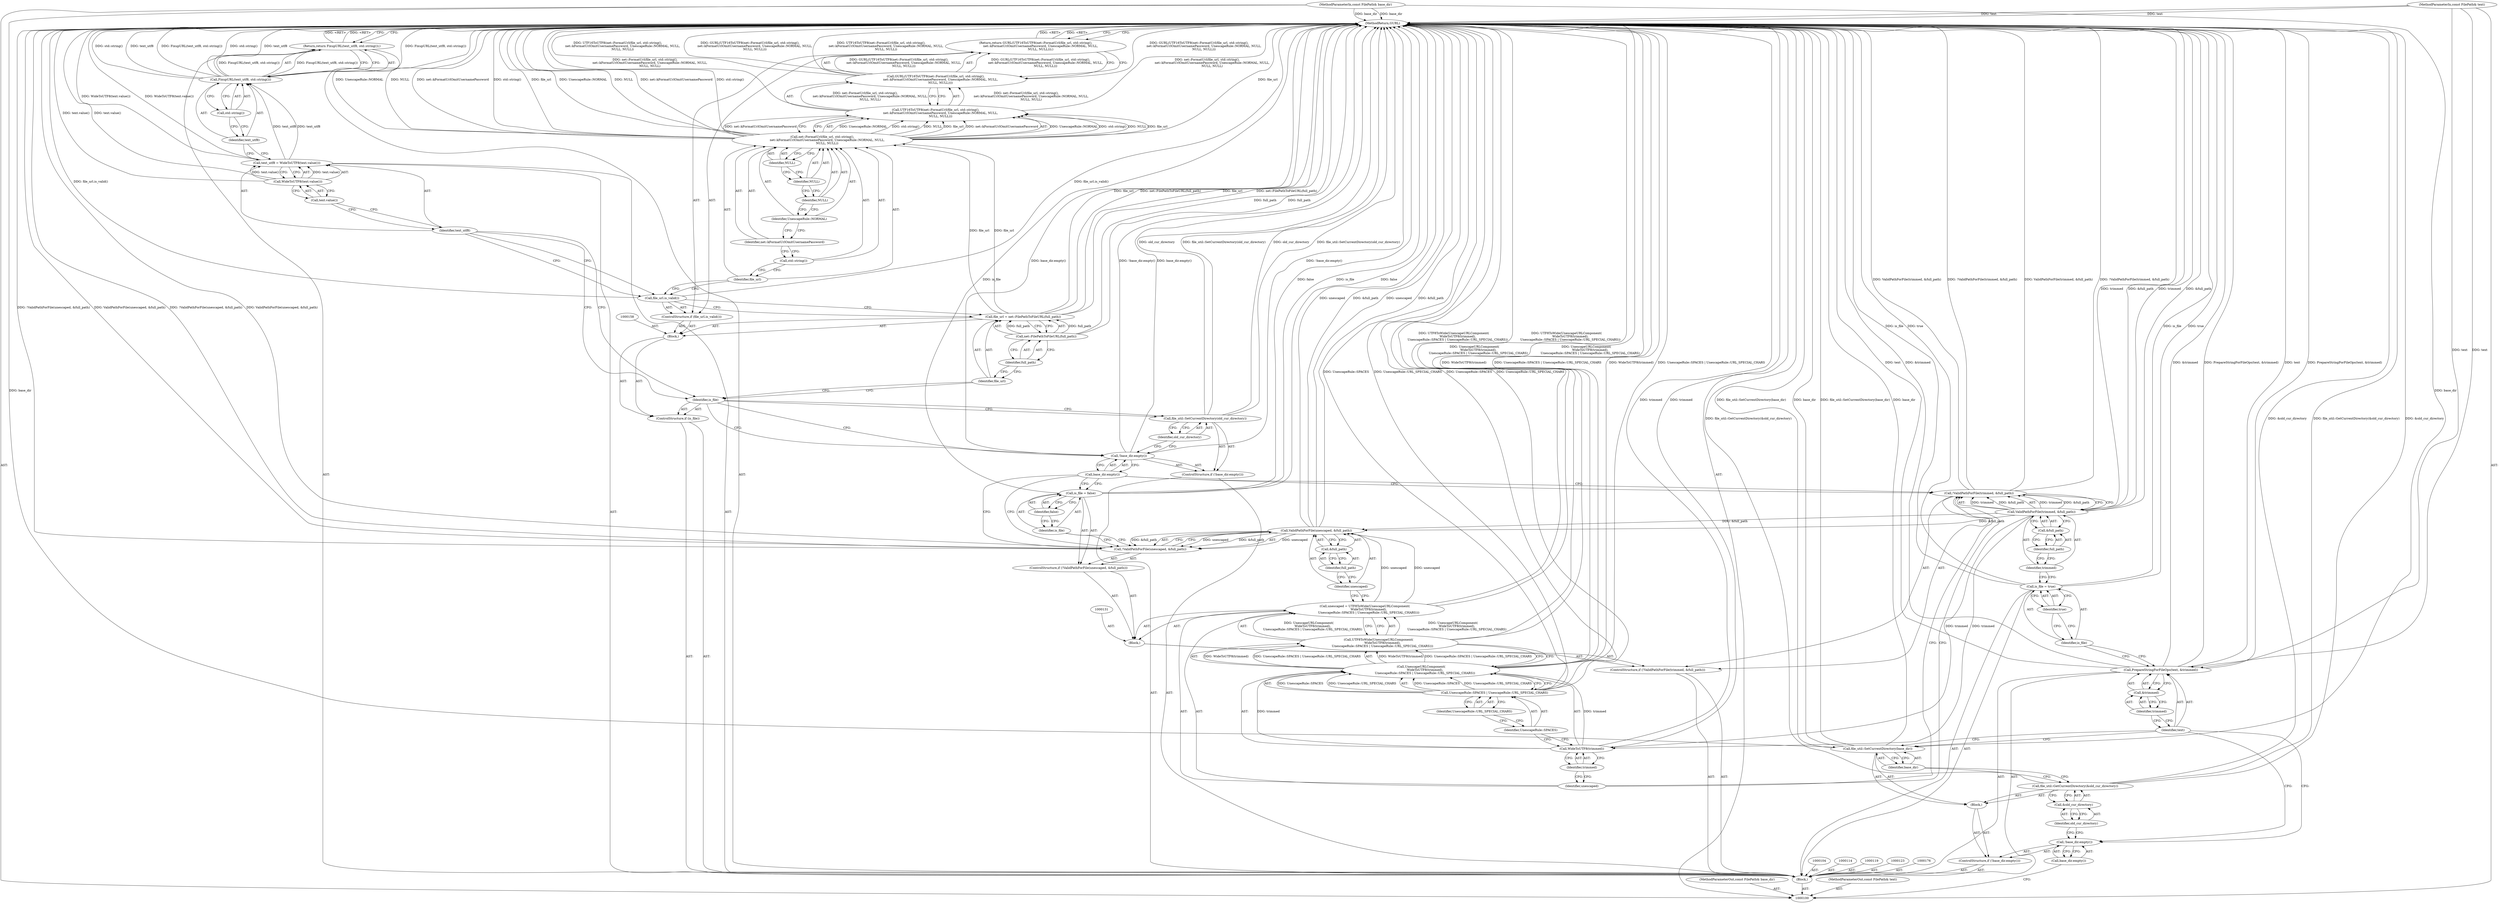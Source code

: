 digraph "1_Chrome_a64c3cf0ab6da24a9a010a45ebe4794422d40c71" {
"1000185" [label="(MethodReturn,GURL)"];
"1000101" [label="(MethodParameterIn,const FilePath& base_dir)"];
"1000284" [label="(MethodParameterOut,const FilePath& base_dir)"];
"1000116" [label="(Identifier,text)"];
"1000115" [label="(Call,PrepareStringForFileOps(text, &trimmed))"];
"1000117" [label="(Call,&trimmed)"];
"1000118" [label="(Identifier,trimmed)"];
"1000122" [label="(Identifier,true)"];
"1000120" [label="(Call,is_file = true)"];
"1000121" [label="(Identifier,is_file)"];
"1000124" [label="(ControlStructure,if (!ValidPathForFile(trimmed, &full_path)))"];
"1000127" [label="(Identifier,trimmed)"];
"1000128" [label="(Call,&full_path)"];
"1000129" [label="(Identifier,full_path)"];
"1000125" [label="(Call,!ValidPathForFile(trimmed, &full_path))"];
"1000126" [label="(Call,ValidPathForFile(trimmed, &full_path))"];
"1000132" [label="(Call,unescaped = UTF8ToWide(UnescapeURLComponent(\n        WideToUTF8(trimmed),\n        UnescapeRule::SPACES | UnescapeRule::URL_SPECIAL_CHARS)))"];
"1000133" [label="(Identifier,unescaped)"];
"1000134" [label="(Call,UTF8ToWide(UnescapeURLComponent(\n        WideToUTF8(trimmed),\n        UnescapeRule::SPACES | UnescapeRule::URL_SPECIAL_CHARS)))"];
"1000130" [label="(Block,)"];
"1000135" [label="(Call,UnescapeURLComponent(\n        WideToUTF8(trimmed),\n        UnescapeRule::SPACES | UnescapeRule::URL_SPECIAL_CHARS))"];
"1000137" [label="(Identifier,trimmed)"];
"1000136" [label="(Call,WideToUTF8(trimmed))"];
"1000140" [label="(Identifier,UnescapeRule::URL_SPECIAL_CHARS)"];
"1000138" [label="(Call,UnescapeRule::SPACES | UnescapeRule::URL_SPECIAL_CHARS)"];
"1000139" [label="(Identifier,UnescapeRule::SPACES)"];
"1000102" [label="(MethodParameterIn,const FilePath& text)"];
"1000285" [label="(MethodParameterOut,const FilePath& text)"];
"1000103" [label="(Block,)"];
"1000144" [label="(Identifier,unescaped)"];
"1000145" [label="(Call,&full_path)"];
"1000146" [label="(Identifier,full_path)"];
"1000141" [label="(ControlStructure,if (!ValidPathForFile(unescaped, &full_path)))"];
"1000142" [label="(Call,!ValidPathForFile(unescaped, &full_path))"];
"1000143" [label="(Call,ValidPathForFile(unescaped, &full_path))"];
"1000149" [label="(Identifier,false)"];
"1000147" [label="(Call,is_file = false)"];
"1000148" [label="(Identifier,is_file)"];
"1000150" [label="(ControlStructure,if (!base_dir.empty()))"];
"1000151" [label="(Call,!base_dir.empty())"];
"1000152" [label="(Call,base_dir.empty())"];
"1000154" [label="(Identifier,old_cur_directory)"];
"1000153" [label="(Call,file_util::SetCurrentDirectory(old_cur_directory))"];
"1000155" [label="(ControlStructure,if (is_file))"];
"1000156" [label="(Identifier,is_file)"];
"1000161" [label="(Call,net::FilePathToFileURL(full_path))"];
"1000157" [label="(Block,)"];
"1000162" [label="(Identifier,full_path)"];
"1000159" [label="(Call,file_url = net::FilePathToFileURL(full_path))"];
"1000160" [label="(Identifier,file_url)"];
"1000163" [label="(ControlStructure,if (file_url.is_valid()))"];
"1000164" [label="(Call,file_url.is_valid())"];
"1000166" [label="(Call,GURL(UTF16ToUTF8(net::FormatUrl(file_url, std::string(),\n          net::kFormatUrlOmitUsernamePassword, UnescapeRule::NORMAL, NULL,\n          NULL, NULL))))"];
"1000167" [label="(Call,UTF16ToUTF8(net::FormatUrl(file_url, std::string(),\n          net::kFormatUrlOmitUsernamePassword, UnescapeRule::NORMAL, NULL,\n          NULL, NULL)))"];
"1000168" [label="(Call,net::FormatUrl(file_url, std::string(),\n          net::kFormatUrlOmitUsernamePassword, UnescapeRule::NORMAL, NULL,\n          NULL, NULL))"];
"1000169" [label="(Identifier,file_url)"];
"1000170" [label="(Call,std::string())"];
"1000165" [label="(Return,return GURL(UTF16ToUTF8(net::FormatUrl(file_url, std::string(),\n          net::kFormatUrlOmitUsernamePassword, UnescapeRule::NORMAL, NULL,\n          NULL, NULL)));)"];
"1000171" [label="(Identifier,net::kFormatUrlOmitUsernamePassword)"];
"1000172" [label="(Identifier,UnescapeRule::NORMAL)"];
"1000173" [label="(Identifier,NULL)"];
"1000174" [label="(Identifier,NULL)"];
"1000175" [label="(Identifier,NULL)"];
"1000105" [label="(ControlStructure,if (!base_dir.empty()))"];
"1000108" [label="(Block,)"];
"1000106" [label="(Call,!base_dir.empty())"];
"1000107" [label="(Call,base_dir.empty())"];
"1000177" [label="(Call,text_utf8 = WideToUTF8(text.value()))"];
"1000178" [label="(Identifier,text_utf8)"];
"1000179" [label="(Call,WideToUTF8(text.value()))"];
"1000180" [label="(Call,text.value())"];
"1000183" [label="(Identifier,text_utf8)"];
"1000181" [label="(Return,return FixupURL(text_utf8, std::string());)"];
"1000184" [label="(Call,std::string())"];
"1000182" [label="(Call,FixupURL(text_utf8, std::string()))"];
"1000110" [label="(Call,&old_cur_directory)"];
"1000111" [label="(Identifier,old_cur_directory)"];
"1000109" [label="(Call,file_util::GetCurrentDirectory(&old_cur_directory))"];
"1000113" [label="(Identifier,base_dir)"];
"1000112" [label="(Call,file_util::SetCurrentDirectory(base_dir))"];
"1000185" -> "1000100"  [label="AST: "];
"1000185" -> "1000165"  [label="CFG: "];
"1000185" -> "1000181"  [label="CFG: "];
"1000165" -> "1000185"  [label="DDG: <RET>"];
"1000181" -> "1000185"  [label="DDG: <RET>"];
"1000125" -> "1000185"  [label="DDG: !ValidPathForFile(trimmed, &full_path)"];
"1000125" -> "1000185"  [label="DDG: ValidPathForFile(trimmed, &full_path)"];
"1000151" -> "1000185"  [label="DDG: !base_dir.empty()"];
"1000151" -> "1000185"  [label="DDG: base_dir.empty()"];
"1000168" -> "1000185"  [label="DDG: file_url"];
"1000168" -> "1000185"  [label="DDG: UnescapeRule::NORMAL"];
"1000168" -> "1000185"  [label="DDG: NULL"];
"1000168" -> "1000185"  [label="DDG: net::kFormatUrlOmitUsernamePassword"];
"1000168" -> "1000185"  [label="DDG: std::string()"];
"1000177" -> "1000185"  [label="DDG: WideToUTF8(text.value())"];
"1000159" -> "1000185"  [label="DDG: file_url"];
"1000159" -> "1000185"  [label="DDG: net::FilePathToFileURL(full_path)"];
"1000153" -> "1000185"  [label="DDG: old_cur_directory"];
"1000153" -> "1000185"  [label="DDG: file_util::SetCurrentDirectory(old_cur_directory)"];
"1000161" -> "1000185"  [label="DDG: full_path"];
"1000182" -> "1000185"  [label="DDG: FixupURL(text_utf8, std::string())"];
"1000182" -> "1000185"  [label="DDG: std::string()"];
"1000182" -> "1000185"  [label="DDG: text_utf8"];
"1000115" -> "1000185"  [label="DDG: &trimmed"];
"1000115" -> "1000185"  [label="DDG: PrepareStringForFileOps(text, &trimmed)"];
"1000115" -> "1000185"  [label="DDG: text"];
"1000167" -> "1000185"  [label="DDG: net::FormatUrl(file_url, std::string(),\n          net::kFormatUrlOmitUsernamePassword, UnescapeRule::NORMAL, NULL,\n          NULL, NULL)"];
"1000164" -> "1000185"  [label="DDG: file_url.is_valid()"];
"1000142" -> "1000185"  [label="DDG: !ValidPathForFile(unescaped, &full_path)"];
"1000142" -> "1000185"  [label="DDG: ValidPathForFile(unescaped, &full_path)"];
"1000138" -> "1000185"  [label="DDG: UnescapeRule::SPACES"];
"1000138" -> "1000185"  [label="DDG: UnescapeRule::URL_SPECIAL_CHARS"];
"1000166" -> "1000185"  [label="DDG: GURL(UTF16ToUTF8(net::FormatUrl(file_url, std::string(),\n          net::kFormatUrlOmitUsernamePassword, UnescapeRule::NORMAL, NULL,\n          NULL, NULL)))"];
"1000166" -> "1000185"  [label="DDG: UTF16ToUTF8(net::FormatUrl(file_url, std::string(),\n          net::kFormatUrlOmitUsernamePassword, UnescapeRule::NORMAL, NULL,\n          NULL, NULL))"];
"1000143" -> "1000185"  [label="DDG: unescaped"];
"1000143" -> "1000185"  [label="DDG: &full_path"];
"1000132" -> "1000185"  [label="DDG: UTF8ToWide(UnescapeURLComponent(\n        WideToUTF8(trimmed),\n        UnescapeRule::SPACES | UnescapeRule::URL_SPECIAL_CHARS))"];
"1000120" -> "1000185"  [label="DDG: is_file"];
"1000120" -> "1000185"  [label="DDG: true"];
"1000179" -> "1000185"  [label="DDG: text.value()"];
"1000147" -> "1000185"  [label="DDG: false"];
"1000147" -> "1000185"  [label="DDG: is_file"];
"1000126" -> "1000185"  [label="DDG: trimmed"];
"1000126" -> "1000185"  [label="DDG: &full_path"];
"1000102" -> "1000185"  [label="DDG: text"];
"1000112" -> "1000185"  [label="DDG: file_util::SetCurrentDirectory(base_dir)"];
"1000112" -> "1000185"  [label="DDG: base_dir"];
"1000134" -> "1000185"  [label="DDG: UnescapeURLComponent(\n        WideToUTF8(trimmed),\n        UnescapeRule::SPACES | UnescapeRule::URL_SPECIAL_CHARS)"];
"1000101" -> "1000185"  [label="DDG: base_dir"];
"1000109" -> "1000185"  [label="DDG: &old_cur_directory"];
"1000109" -> "1000185"  [label="DDG: file_util::GetCurrentDirectory(&old_cur_directory)"];
"1000135" -> "1000185"  [label="DDG: WideToUTF8(trimmed)"];
"1000135" -> "1000185"  [label="DDG: UnescapeRule::SPACES | UnescapeRule::URL_SPECIAL_CHARS"];
"1000136" -> "1000185"  [label="DDG: trimmed"];
"1000101" -> "1000100"  [label="AST: "];
"1000101" -> "1000185"  [label="DDG: base_dir"];
"1000101" -> "1000112"  [label="DDG: base_dir"];
"1000284" -> "1000100"  [label="AST: "];
"1000116" -> "1000115"  [label="AST: "];
"1000116" -> "1000112"  [label="CFG: "];
"1000116" -> "1000106"  [label="CFG: "];
"1000118" -> "1000116"  [label="CFG: "];
"1000115" -> "1000103"  [label="AST: "];
"1000115" -> "1000117"  [label="CFG: "];
"1000116" -> "1000115"  [label="AST: "];
"1000117" -> "1000115"  [label="AST: "];
"1000121" -> "1000115"  [label="CFG: "];
"1000115" -> "1000185"  [label="DDG: &trimmed"];
"1000115" -> "1000185"  [label="DDG: PrepareStringForFileOps(text, &trimmed)"];
"1000115" -> "1000185"  [label="DDG: text"];
"1000102" -> "1000115"  [label="DDG: text"];
"1000117" -> "1000115"  [label="AST: "];
"1000117" -> "1000118"  [label="CFG: "];
"1000118" -> "1000117"  [label="AST: "];
"1000115" -> "1000117"  [label="CFG: "];
"1000118" -> "1000117"  [label="AST: "];
"1000118" -> "1000116"  [label="CFG: "];
"1000117" -> "1000118"  [label="CFG: "];
"1000122" -> "1000120"  [label="AST: "];
"1000122" -> "1000121"  [label="CFG: "];
"1000120" -> "1000122"  [label="CFG: "];
"1000120" -> "1000103"  [label="AST: "];
"1000120" -> "1000122"  [label="CFG: "];
"1000121" -> "1000120"  [label="AST: "];
"1000122" -> "1000120"  [label="AST: "];
"1000127" -> "1000120"  [label="CFG: "];
"1000120" -> "1000185"  [label="DDG: is_file"];
"1000120" -> "1000185"  [label="DDG: true"];
"1000121" -> "1000120"  [label="AST: "];
"1000121" -> "1000115"  [label="CFG: "];
"1000122" -> "1000121"  [label="CFG: "];
"1000124" -> "1000103"  [label="AST: "];
"1000125" -> "1000124"  [label="AST: "];
"1000130" -> "1000124"  [label="AST: "];
"1000127" -> "1000126"  [label="AST: "];
"1000127" -> "1000120"  [label="CFG: "];
"1000129" -> "1000127"  [label="CFG: "];
"1000128" -> "1000126"  [label="AST: "];
"1000128" -> "1000129"  [label="CFG: "];
"1000129" -> "1000128"  [label="AST: "];
"1000126" -> "1000128"  [label="CFG: "];
"1000129" -> "1000128"  [label="AST: "];
"1000129" -> "1000127"  [label="CFG: "];
"1000128" -> "1000129"  [label="CFG: "];
"1000125" -> "1000124"  [label="AST: "];
"1000125" -> "1000126"  [label="CFG: "];
"1000126" -> "1000125"  [label="AST: "];
"1000133" -> "1000125"  [label="CFG: "];
"1000152" -> "1000125"  [label="CFG: "];
"1000125" -> "1000185"  [label="DDG: !ValidPathForFile(trimmed, &full_path)"];
"1000125" -> "1000185"  [label="DDG: ValidPathForFile(trimmed, &full_path)"];
"1000126" -> "1000125"  [label="DDG: trimmed"];
"1000126" -> "1000125"  [label="DDG: &full_path"];
"1000126" -> "1000125"  [label="AST: "];
"1000126" -> "1000128"  [label="CFG: "];
"1000127" -> "1000126"  [label="AST: "];
"1000128" -> "1000126"  [label="AST: "];
"1000125" -> "1000126"  [label="CFG: "];
"1000126" -> "1000185"  [label="DDG: trimmed"];
"1000126" -> "1000185"  [label="DDG: &full_path"];
"1000126" -> "1000125"  [label="DDG: trimmed"];
"1000126" -> "1000125"  [label="DDG: &full_path"];
"1000126" -> "1000136"  [label="DDG: trimmed"];
"1000126" -> "1000143"  [label="DDG: &full_path"];
"1000132" -> "1000130"  [label="AST: "];
"1000132" -> "1000134"  [label="CFG: "];
"1000133" -> "1000132"  [label="AST: "];
"1000134" -> "1000132"  [label="AST: "];
"1000144" -> "1000132"  [label="CFG: "];
"1000132" -> "1000185"  [label="DDG: UTF8ToWide(UnescapeURLComponent(\n        WideToUTF8(trimmed),\n        UnescapeRule::SPACES | UnescapeRule::URL_SPECIAL_CHARS))"];
"1000134" -> "1000132"  [label="DDG: UnescapeURLComponent(\n        WideToUTF8(trimmed),\n        UnescapeRule::SPACES | UnescapeRule::URL_SPECIAL_CHARS)"];
"1000132" -> "1000143"  [label="DDG: unescaped"];
"1000133" -> "1000132"  [label="AST: "];
"1000133" -> "1000125"  [label="CFG: "];
"1000137" -> "1000133"  [label="CFG: "];
"1000134" -> "1000132"  [label="AST: "];
"1000134" -> "1000135"  [label="CFG: "];
"1000135" -> "1000134"  [label="AST: "];
"1000132" -> "1000134"  [label="CFG: "];
"1000134" -> "1000185"  [label="DDG: UnescapeURLComponent(\n        WideToUTF8(trimmed),\n        UnescapeRule::SPACES | UnescapeRule::URL_SPECIAL_CHARS)"];
"1000134" -> "1000132"  [label="DDG: UnescapeURLComponent(\n        WideToUTF8(trimmed),\n        UnescapeRule::SPACES | UnescapeRule::URL_SPECIAL_CHARS)"];
"1000135" -> "1000134"  [label="DDG: WideToUTF8(trimmed)"];
"1000135" -> "1000134"  [label="DDG: UnescapeRule::SPACES | UnescapeRule::URL_SPECIAL_CHARS"];
"1000130" -> "1000124"  [label="AST: "];
"1000131" -> "1000130"  [label="AST: "];
"1000132" -> "1000130"  [label="AST: "];
"1000141" -> "1000130"  [label="AST: "];
"1000135" -> "1000134"  [label="AST: "];
"1000135" -> "1000138"  [label="CFG: "];
"1000136" -> "1000135"  [label="AST: "];
"1000138" -> "1000135"  [label="AST: "];
"1000134" -> "1000135"  [label="CFG: "];
"1000135" -> "1000185"  [label="DDG: WideToUTF8(trimmed)"];
"1000135" -> "1000185"  [label="DDG: UnescapeRule::SPACES | UnescapeRule::URL_SPECIAL_CHARS"];
"1000135" -> "1000134"  [label="DDG: WideToUTF8(trimmed)"];
"1000135" -> "1000134"  [label="DDG: UnescapeRule::SPACES | UnescapeRule::URL_SPECIAL_CHARS"];
"1000136" -> "1000135"  [label="DDG: trimmed"];
"1000138" -> "1000135"  [label="DDG: UnescapeRule::SPACES"];
"1000138" -> "1000135"  [label="DDG: UnescapeRule::URL_SPECIAL_CHARS"];
"1000137" -> "1000136"  [label="AST: "];
"1000137" -> "1000133"  [label="CFG: "];
"1000136" -> "1000137"  [label="CFG: "];
"1000136" -> "1000135"  [label="AST: "];
"1000136" -> "1000137"  [label="CFG: "];
"1000137" -> "1000136"  [label="AST: "];
"1000139" -> "1000136"  [label="CFG: "];
"1000136" -> "1000185"  [label="DDG: trimmed"];
"1000136" -> "1000135"  [label="DDG: trimmed"];
"1000126" -> "1000136"  [label="DDG: trimmed"];
"1000140" -> "1000138"  [label="AST: "];
"1000140" -> "1000139"  [label="CFG: "];
"1000138" -> "1000140"  [label="CFG: "];
"1000138" -> "1000135"  [label="AST: "];
"1000138" -> "1000140"  [label="CFG: "];
"1000139" -> "1000138"  [label="AST: "];
"1000140" -> "1000138"  [label="AST: "];
"1000135" -> "1000138"  [label="CFG: "];
"1000138" -> "1000185"  [label="DDG: UnescapeRule::SPACES"];
"1000138" -> "1000185"  [label="DDG: UnescapeRule::URL_SPECIAL_CHARS"];
"1000138" -> "1000135"  [label="DDG: UnescapeRule::SPACES"];
"1000138" -> "1000135"  [label="DDG: UnescapeRule::URL_SPECIAL_CHARS"];
"1000139" -> "1000138"  [label="AST: "];
"1000139" -> "1000136"  [label="CFG: "];
"1000140" -> "1000139"  [label="CFG: "];
"1000102" -> "1000100"  [label="AST: "];
"1000102" -> "1000185"  [label="DDG: text"];
"1000102" -> "1000115"  [label="DDG: text"];
"1000285" -> "1000100"  [label="AST: "];
"1000103" -> "1000100"  [label="AST: "];
"1000104" -> "1000103"  [label="AST: "];
"1000105" -> "1000103"  [label="AST: "];
"1000114" -> "1000103"  [label="AST: "];
"1000115" -> "1000103"  [label="AST: "];
"1000119" -> "1000103"  [label="AST: "];
"1000120" -> "1000103"  [label="AST: "];
"1000123" -> "1000103"  [label="AST: "];
"1000124" -> "1000103"  [label="AST: "];
"1000150" -> "1000103"  [label="AST: "];
"1000155" -> "1000103"  [label="AST: "];
"1000176" -> "1000103"  [label="AST: "];
"1000177" -> "1000103"  [label="AST: "];
"1000181" -> "1000103"  [label="AST: "];
"1000144" -> "1000143"  [label="AST: "];
"1000144" -> "1000132"  [label="CFG: "];
"1000146" -> "1000144"  [label="CFG: "];
"1000145" -> "1000143"  [label="AST: "];
"1000145" -> "1000146"  [label="CFG: "];
"1000146" -> "1000145"  [label="AST: "];
"1000143" -> "1000145"  [label="CFG: "];
"1000146" -> "1000145"  [label="AST: "];
"1000146" -> "1000144"  [label="CFG: "];
"1000145" -> "1000146"  [label="CFG: "];
"1000141" -> "1000130"  [label="AST: "];
"1000142" -> "1000141"  [label="AST: "];
"1000147" -> "1000141"  [label="AST: "];
"1000142" -> "1000141"  [label="AST: "];
"1000142" -> "1000143"  [label="CFG: "];
"1000143" -> "1000142"  [label="AST: "];
"1000148" -> "1000142"  [label="CFG: "];
"1000152" -> "1000142"  [label="CFG: "];
"1000142" -> "1000185"  [label="DDG: !ValidPathForFile(unescaped, &full_path)"];
"1000142" -> "1000185"  [label="DDG: ValidPathForFile(unescaped, &full_path)"];
"1000143" -> "1000142"  [label="DDG: unescaped"];
"1000143" -> "1000142"  [label="DDG: &full_path"];
"1000143" -> "1000142"  [label="AST: "];
"1000143" -> "1000145"  [label="CFG: "];
"1000144" -> "1000143"  [label="AST: "];
"1000145" -> "1000143"  [label="AST: "];
"1000142" -> "1000143"  [label="CFG: "];
"1000143" -> "1000185"  [label="DDG: unescaped"];
"1000143" -> "1000185"  [label="DDG: &full_path"];
"1000143" -> "1000142"  [label="DDG: unescaped"];
"1000143" -> "1000142"  [label="DDG: &full_path"];
"1000132" -> "1000143"  [label="DDG: unescaped"];
"1000126" -> "1000143"  [label="DDG: &full_path"];
"1000149" -> "1000147"  [label="AST: "];
"1000149" -> "1000148"  [label="CFG: "];
"1000147" -> "1000149"  [label="CFG: "];
"1000147" -> "1000141"  [label="AST: "];
"1000147" -> "1000149"  [label="CFG: "];
"1000148" -> "1000147"  [label="AST: "];
"1000149" -> "1000147"  [label="AST: "];
"1000152" -> "1000147"  [label="CFG: "];
"1000147" -> "1000185"  [label="DDG: false"];
"1000147" -> "1000185"  [label="DDG: is_file"];
"1000148" -> "1000147"  [label="AST: "];
"1000148" -> "1000142"  [label="CFG: "];
"1000149" -> "1000148"  [label="CFG: "];
"1000150" -> "1000103"  [label="AST: "];
"1000151" -> "1000150"  [label="AST: "];
"1000153" -> "1000150"  [label="AST: "];
"1000151" -> "1000150"  [label="AST: "];
"1000151" -> "1000152"  [label="CFG: "];
"1000152" -> "1000151"  [label="AST: "];
"1000154" -> "1000151"  [label="CFG: "];
"1000156" -> "1000151"  [label="CFG: "];
"1000151" -> "1000185"  [label="DDG: !base_dir.empty()"];
"1000151" -> "1000185"  [label="DDG: base_dir.empty()"];
"1000152" -> "1000151"  [label="AST: "];
"1000152" -> "1000147"  [label="CFG: "];
"1000152" -> "1000142"  [label="CFG: "];
"1000152" -> "1000125"  [label="CFG: "];
"1000151" -> "1000152"  [label="CFG: "];
"1000154" -> "1000153"  [label="AST: "];
"1000154" -> "1000151"  [label="CFG: "];
"1000153" -> "1000154"  [label="CFG: "];
"1000153" -> "1000150"  [label="AST: "];
"1000153" -> "1000154"  [label="CFG: "];
"1000154" -> "1000153"  [label="AST: "];
"1000156" -> "1000153"  [label="CFG: "];
"1000153" -> "1000185"  [label="DDG: old_cur_directory"];
"1000153" -> "1000185"  [label="DDG: file_util::SetCurrentDirectory(old_cur_directory)"];
"1000155" -> "1000103"  [label="AST: "];
"1000156" -> "1000155"  [label="AST: "];
"1000157" -> "1000155"  [label="AST: "];
"1000156" -> "1000155"  [label="AST: "];
"1000156" -> "1000153"  [label="CFG: "];
"1000156" -> "1000151"  [label="CFG: "];
"1000160" -> "1000156"  [label="CFG: "];
"1000178" -> "1000156"  [label="CFG: "];
"1000161" -> "1000159"  [label="AST: "];
"1000161" -> "1000162"  [label="CFG: "];
"1000162" -> "1000161"  [label="AST: "];
"1000159" -> "1000161"  [label="CFG: "];
"1000161" -> "1000185"  [label="DDG: full_path"];
"1000161" -> "1000159"  [label="DDG: full_path"];
"1000157" -> "1000155"  [label="AST: "];
"1000158" -> "1000157"  [label="AST: "];
"1000159" -> "1000157"  [label="AST: "];
"1000163" -> "1000157"  [label="AST: "];
"1000162" -> "1000161"  [label="AST: "];
"1000162" -> "1000160"  [label="CFG: "];
"1000161" -> "1000162"  [label="CFG: "];
"1000159" -> "1000157"  [label="AST: "];
"1000159" -> "1000161"  [label="CFG: "];
"1000160" -> "1000159"  [label="AST: "];
"1000161" -> "1000159"  [label="AST: "];
"1000164" -> "1000159"  [label="CFG: "];
"1000159" -> "1000185"  [label="DDG: file_url"];
"1000159" -> "1000185"  [label="DDG: net::FilePathToFileURL(full_path)"];
"1000161" -> "1000159"  [label="DDG: full_path"];
"1000159" -> "1000168"  [label="DDG: file_url"];
"1000160" -> "1000159"  [label="AST: "];
"1000160" -> "1000156"  [label="CFG: "];
"1000162" -> "1000160"  [label="CFG: "];
"1000163" -> "1000157"  [label="AST: "];
"1000164" -> "1000163"  [label="AST: "];
"1000165" -> "1000163"  [label="AST: "];
"1000164" -> "1000163"  [label="AST: "];
"1000164" -> "1000159"  [label="CFG: "];
"1000169" -> "1000164"  [label="CFG: "];
"1000178" -> "1000164"  [label="CFG: "];
"1000164" -> "1000185"  [label="DDG: file_url.is_valid()"];
"1000166" -> "1000165"  [label="AST: "];
"1000166" -> "1000167"  [label="CFG: "];
"1000167" -> "1000166"  [label="AST: "];
"1000165" -> "1000166"  [label="CFG: "];
"1000166" -> "1000185"  [label="DDG: GURL(UTF16ToUTF8(net::FormatUrl(file_url, std::string(),\n          net::kFormatUrlOmitUsernamePassword, UnescapeRule::NORMAL, NULL,\n          NULL, NULL)))"];
"1000166" -> "1000185"  [label="DDG: UTF16ToUTF8(net::FormatUrl(file_url, std::string(),\n          net::kFormatUrlOmitUsernamePassword, UnescapeRule::NORMAL, NULL,\n          NULL, NULL))"];
"1000166" -> "1000165"  [label="DDG: GURL(UTF16ToUTF8(net::FormatUrl(file_url, std::string(),\n          net::kFormatUrlOmitUsernamePassword, UnescapeRule::NORMAL, NULL,\n          NULL, NULL)))"];
"1000167" -> "1000166"  [label="DDG: net::FormatUrl(file_url, std::string(),\n          net::kFormatUrlOmitUsernamePassword, UnescapeRule::NORMAL, NULL,\n          NULL, NULL)"];
"1000167" -> "1000166"  [label="AST: "];
"1000167" -> "1000168"  [label="CFG: "];
"1000168" -> "1000167"  [label="AST: "];
"1000166" -> "1000167"  [label="CFG: "];
"1000167" -> "1000185"  [label="DDG: net::FormatUrl(file_url, std::string(),\n          net::kFormatUrlOmitUsernamePassword, UnescapeRule::NORMAL, NULL,\n          NULL, NULL)"];
"1000167" -> "1000166"  [label="DDG: net::FormatUrl(file_url, std::string(),\n          net::kFormatUrlOmitUsernamePassword, UnescapeRule::NORMAL, NULL,\n          NULL, NULL)"];
"1000168" -> "1000167"  [label="DDG: UnescapeRule::NORMAL"];
"1000168" -> "1000167"  [label="DDG: std::string()"];
"1000168" -> "1000167"  [label="DDG: NULL"];
"1000168" -> "1000167"  [label="DDG: file_url"];
"1000168" -> "1000167"  [label="DDG: net::kFormatUrlOmitUsernamePassword"];
"1000168" -> "1000167"  [label="AST: "];
"1000168" -> "1000175"  [label="CFG: "];
"1000169" -> "1000168"  [label="AST: "];
"1000170" -> "1000168"  [label="AST: "];
"1000171" -> "1000168"  [label="AST: "];
"1000172" -> "1000168"  [label="AST: "];
"1000173" -> "1000168"  [label="AST: "];
"1000174" -> "1000168"  [label="AST: "];
"1000175" -> "1000168"  [label="AST: "];
"1000167" -> "1000168"  [label="CFG: "];
"1000168" -> "1000185"  [label="DDG: file_url"];
"1000168" -> "1000185"  [label="DDG: UnescapeRule::NORMAL"];
"1000168" -> "1000185"  [label="DDG: NULL"];
"1000168" -> "1000185"  [label="DDG: net::kFormatUrlOmitUsernamePassword"];
"1000168" -> "1000185"  [label="DDG: std::string()"];
"1000168" -> "1000167"  [label="DDG: UnescapeRule::NORMAL"];
"1000168" -> "1000167"  [label="DDG: std::string()"];
"1000168" -> "1000167"  [label="DDG: NULL"];
"1000168" -> "1000167"  [label="DDG: file_url"];
"1000168" -> "1000167"  [label="DDG: net::kFormatUrlOmitUsernamePassword"];
"1000159" -> "1000168"  [label="DDG: file_url"];
"1000169" -> "1000168"  [label="AST: "];
"1000169" -> "1000164"  [label="CFG: "];
"1000170" -> "1000169"  [label="CFG: "];
"1000170" -> "1000168"  [label="AST: "];
"1000170" -> "1000169"  [label="CFG: "];
"1000171" -> "1000170"  [label="CFG: "];
"1000165" -> "1000163"  [label="AST: "];
"1000165" -> "1000166"  [label="CFG: "];
"1000166" -> "1000165"  [label="AST: "];
"1000185" -> "1000165"  [label="CFG: "];
"1000165" -> "1000185"  [label="DDG: <RET>"];
"1000166" -> "1000165"  [label="DDG: GURL(UTF16ToUTF8(net::FormatUrl(file_url, std::string(),\n          net::kFormatUrlOmitUsernamePassword, UnescapeRule::NORMAL, NULL,\n          NULL, NULL)))"];
"1000171" -> "1000168"  [label="AST: "];
"1000171" -> "1000170"  [label="CFG: "];
"1000172" -> "1000171"  [label="CFG: "];
"1000172" -> "1000168"  [label="AST: "];
"1000172" -> "1000171"  [label="CFG: "];
"1000173" -> "1000172"  [label="CFG: "];
"1000173" -> "1000168"  [label="AST: "];
"1000173" -> "1000172"  [label="CFG: "];
"1000174" -> "1000173"  [label="CFG: "];
"1000174" -> "1000168"  [label="AST: "];
"1000174" -> "1000173"  [label="CFG: "];
"1000175" -> "1000174"  [label="CFG: "];
"1000175" -> "1000168"  [label="AST: "];
"1000175" -> "1000174"  [label="CFG: "];
"1000168" -> "1000175"  [label="CFG: "];
"1000105" -> "1000103"  [label="AST: "];
"1000106" -> "1000105"  [label="AST: "];
"1000108" -> "1000105"  [label="AST: "];
"1000108" -> "1000105"  [label="AST: "];
"1000109" -> "1000108"  [label="AST: "];
"1000112" -> "1000108"  [label="AST: "];
"1000106" -> "1000105"  [label="AST: "];
"1000106" -> "1000107"  [label="CFG: "];
"1000107" -> "1000106"  [label="AST: "];
"1000111" -> "1000106"  [label="CFG: "];
"1000116" -> "1000106"  [label="CFG: "];
"1000107" -> "1000106"  [label="AST: "];
"1000107" -> "1000100"  [label="CFG: "];
"1000106" -> "1000107"  [label="CFG: "];
"1000177" -> "1000103"  [label="AST: "];
"1000177" -> "1000179"  [label="CFG: "];
"1000178" -> "1000177"  [label="AST: "];
"1000179" -> "1000177"  [label="AST: "];
"1000183" -> "1000177"  [label="CFG: "];
"1000177" -> "1000185"  [label="DDG: WideToUTF8(text.value())"];
"1000179" -> "1000177"  [label="DDG: text.value()"];
"1000177" -> "1000182"  [label="DDG: text_utf8"];
"1000178" -> "1000177"  [label="AST: "];
"1000178" -> "1000164"  [label="CFG: "];
"1000178" -> "1000156"  [label="CFG: "];
"1000180" -> "1000178"  [label="CFG: "];
"1000179" -> "1000177"  [label="AST: "];
"1000179" -> "1000180"  [label="CFG: "];
"1000180" -> "1000179"  [label="AST: "];
"1000177" -> "1000179"  [label="CFG: "];
"1000179" -> "1000185"  [label="DDG: text.value()"];
"1000179" -> "1000177"  [label="DDG: text.value()"];
"1000180" -> "1000179"  [label="AST: "];
"1000180" -> "1000178"  [label="CFG: "];
"1000179" -> "1000180"  [label="CFG: "];
"1000183" -> "1000182"  [label="AST: "];
"1000183" -> "1000177"  [label="CFG: "];
"1000184" -> "1000183"  [label="CFG: "];
"1000181" -> "1000103"  [label="AST: "];
"1000181" -> "1000182"  [label="CFG: "];
"1000182" -> "1000181"  [label="AST: "];
"1000185" -> "1000181"  [label="CFG: "];
"1000181" -> "1000185"  [label="DDG: <RET>"];
"1000182" -> "1000181"  [label="DDG: FixupURL(text_utf8, std::string())"];
"1000184" -> "1000182"  [label="AST: "];
"1000184" -> "1000183"  [label="CFG: "];
"1000182" -> "1000184"  [label="CFG: "];
"1000182" -> "1000181"  [label="AST: "];
"1000182" -> "1000184"  [label="CFG: "];
"1000183" -> "1000182"  [label="AST: "];
"1000184" -> "1000182"  [label="AST: "];
"1000181" -> "1000182"  [label="CFG: "];
"1000182" -> "1000185"  [label="DDG: FixupURL(text_utf8, std::string())"];
"1000182" -> "1000185"  [label="DDG: std::string()"];
"1000182" -> "1000185"  [label="DDG: text_utf8"];
"1000182" -> "1000181"  [label="DDG: FixupURL(text_utf8, std::string())"];
"1000177" -> "1000182"  [label="DDG: text_utf8"];
"1000110" -> "1000109"  [label="AST: "];
"1000110" -> "1000111"  [label="CFG: "];
"1000111" -> "1000110"  [label="AST: "];
"1000109" -> "1000110"  [label="CFG: "];
"1000111" -> "1000110"  [label="AST: "];
"1000111" -> "1000106"  [label="CFG: "];
"1000110" -> "1000111"  [label="CFG: "];
"1000109" -> "1000108"  [label="AST: "];
"1000109" -> "1000110"  [label="CFG: "];
"1000110" -> "1000109"  [label="AST: "];
"1000113" -> "1000109"  [label="CFG: "];
"1000109" -> "1000185"  [label="DDG: &old_cur_directory"];
"1000109" -> "1000185"  [label="DDG: file_util::GetCurrentDirectory(&old_cur_directory)"];
"1000113" -> "1000112"  [label="AST: "];
"1000113" -> "1000109"  [label="CFG: "];
"1000112" -> "1000113"  [label="CFG: "];
"1000112" -> "1000108"  [label="AST: "];
"1000112" -> "1000113"  [label="CFG: "];
"1000113" -> "1000112"  [label="AST: "];
"1000116" -> "1000112"  [label="CFG: "];
"1000112" -> "1000185"  [label="DDG: file_util::SetCurrentDirectory(base_dir)"];
"1000112" -> "1000185"  [label="DDG: base_dir"];
"1000101" -> "1000112"  [label="DDG: base_dir"];
}

